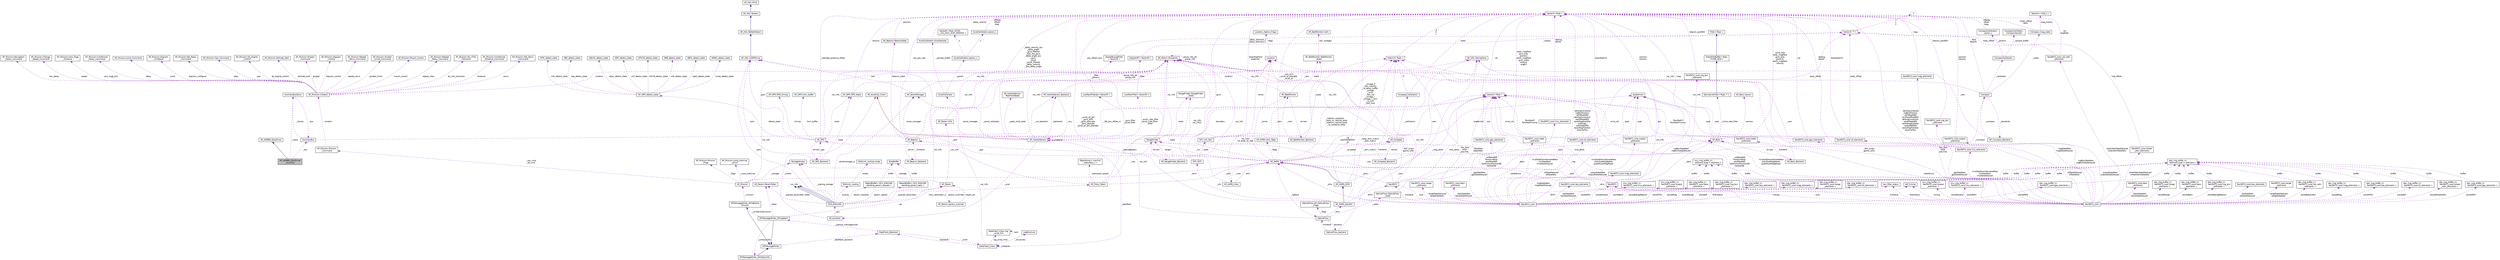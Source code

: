 digraph "AP_AK8963_BusDriver_Auxiliary"
{
 // INTERACTIVE_SVG=YES
  edge [fontname="Helvetica",fontsize="10",labelfontname="Helvetica",labelfontsize="10"];
  node [fontname="Helvetica",fontsize="10",shape=record];
  Node1 [label="AP_AK8963_BusDriver\l_Auxiliary",height=0.2,width=0.4,color="black", fillcolor="grey75", style="filled", fontcolor="black"];
  Node2 -> Node1 [dir="back",color="midnightblue",fontsize="10",style="solid",fontname="Helvetica"];
  Node2 [label="AP_AK8963_BusDriver",height=0.2,width=0.4,color="black", fillcolor="white", style="filled",URL="$classAP__AK8963__BusDriver.html"];
  Node3 -> Node1 [dir="back",color="darkorchid3",fontsize="10",style="dashed",label=" _slave" ,fontname="Helvetica"];
  Node3 [label="AuxiliaryBusSlave",height=0.2,width=0.4,color="black", fillcolor="white", style="filled",URL="$classAuxiliaryBusSlave.html"];
  Node4 -> Node3 [dir="back",color="darkorchid3",fontsize="10",style="dashed",label=" _bus" ,fontname="Helvetica"];
  Node4 [label="AuxiliaryBus",height=0.2,width=0.4,color="black", fillcolor="white", style="filled",URL="$classAuxiliaryBus.html"];
  Node5 -> Node4 [dir="back",color="darkorchid3",fontsize="10",style="dashed",label=" _ins_backend" ,fontname="Helvetica"];
  Node5 [label="AP_InertialSensor_Backend",height=0.2,width=0.4,color="black", fillcolor="white", style="filled",URL="$classAP__InertialSensor__Backend.html"];
  Node6 -> Node5 [dir="back",color="darkorchid3",fontsize="10",style="dashed",label=" _sem" ,fontname="Helvetica"];
  Node6 [label="AP_HAL::Semaphore",height=0.2,width=0.4,color="black", fillcolor="white", style="filled",URL="$classAP__HAL_1_1Semaphore.html"];
  Node7 -> Node5 [dir="back",color="darkorchid3",fontsize="10",style="dashed",label=" _imu" ,fontname="Helvetica"];
  Node7 [label="AP_InertialSensor",height=0.2,width=0.4,color="black", fillcolor="white", style="filled",URL="$classAP__InertialSensor.html"];
  Node8 -> Node7 [dir="back",color="firebrick4",fontsize="10",style="solid",fontname="Helvetica"];
  Node8 [label="AP_AccelCal_Client",height=0.2,width=0.4,color="black", fillcolor="white", style="filled",URL="$classAP__AccelCal__Client.html"];
  Node9 -> Node7 [dir="back",color="darkorchid3",fontsize="10",style="dashed",label=" _peak_hold_state" ,fontname="Helvetica"];
  Node9 [label="AP_InertialSensor::\lPeakHoldState",height=0.2,width=0.4,color="black", fillcolor="white", style="filled",URL="$structAP__InertialSensor_1_1PeakHoldState.html"];
  Node10 -> Node7 [dir="back",color="darkorchid3",fontsize="10",style="dashed",label=" _accel_vibe_filter\n_accel_vibe_floor\l_filter" ,fontname="Helvetica"];
  Node10 [label="LowPassFilter\< Vector3f \>",height=0.2,width=0.4,color="black", fillcolor="white", style="filled",URL="$classLowPassFilter.html"];
  Node11 -> Node10 [dir="back",color="darkorchid3",fontsize="10",style="dashed",label=" _filter" ,fontname="Helvetica"];
  Node11 [label="DigitalLPF\< Vector3f \>",height=0.2,width=0.4,color="black", fillcolor="white", style="filled",URL="$classDigitalLPF.html"];
  Node12 -> Node11 [dir="back",color="darkorchid3",fontsize="10",style="dashed",label=" _output" ,fontname="Helvetica"];
  Node12 [label="Vector3\< T \>",height=0.2,width=0.4,color="black", fillcolor="white", style="filled",URL="$classVector3.html"];
  Node13 -> Node12 [dir="back",color="darkorchid3",fontsize="10",style="dashed",label=" x\ny\nz" ,fontname="Helvetica"];
  Node13 [label="T",height=0.2,width=0.4,color="grey75", fillcolor="white", style="filled"];
  Node5 -> Node7 [dir="back",color="darkorchid3",fontsize="10",style="dashed",label=" _backends" ,fontname="Helvetica"];
  Node14 -> Node7 [dir="back",color="darkorchid3",fontsize="10",style="dashed",label=" _gyro_filter\n_accel_filter" ,fontname="Helvetica"];
  Node14 [label="LowPassFilter2p\< Vector3f \>",height=0.2,width=0.4,color="black", fillcolor="white", style="filled",URL="$classLowPassFilter2p.html"];
  Node15 -> Node14 [dir="back",color="darkorchid3",fontsize="10",style="dashed",label=" _filter\n_params" ,fontname="Helvetica"];
  Node15 [label="DigitalBiquadFilter\l\< Vector3f \>",height=0.2,width=0.4,color="black", fillcolor="white", style="filled",URL="$classDigitalBiquadFilter.html"];
  Node12 -> Node15 [dir="back",color="darkorchid3",fontsize="10",style="dashed",label=" _delay_element_1\n_delay_element_2" ,fontname="Helvetica"];
  Node16 -> Node7 [dir="back",color="darkorchid3",fontsize="10",style="dashed",label=" _accel_calibrator" ,fontname="Helvetica"];
  Node16 [label="AccelCalibrator",height=0.2,width=0.4,color="black", fillcolor="white", style="filled",URL="$classAccelCalibrator.html"];
  Node17 -> Node16 [dir="back",color="darkorchid3",fontsize="10",style="dashed",label=" _param" ,fontname="Helvetica"];
  Node17 [label="AccelCalibrator::param_u",height=0.2,width=0.4,color="black", fillcolor="white", style="filled",URL="$unionAccelCalibrator_1_1param__u.html"];
  Node18 -> Node17 [dir="back",color="darkorchid3",fontsize="10",style="dashed",label=" s" ,fontname="Helvetica"];
  Node18 [label="AccelCalibrator::param_t",height=0.2,width=0.4,color="black", fillcolor="white", style="filled",URL="$structAccelCalibrator_1_1param__t.html"];
  Node19 -> Node18 [dir="back",color="darkorchid3",fontsize="10",style="dashed",label=" offdiag\noffset\ndiag" ,fontname="Helvetica"];
  Node19 [label="Vector3\< float \>",height=0.2,width=0.4,color="black", fillcolor="white", style="filled",URL="$classVector3.html"];
  Node20 -> Node17 [dir="back",color="darkorchid3",fontsize="10",style="dashed",label=" a" ,fontname="Helvetica"];
  Node20 [label="VectorN\< float, ACCEL\l_CAL_MAX_NUM_PARAMS \>",height=0.2,width=0.4,color="black", fillcolor="white", style="filled",URL="$classVectorN.html"];
  Node21 -> Node16 [dir="back",color="darkorchid3",fontsize="10",style="dashed",label=" _sample_buffer" ,fontname="Helvetica"];
  Node21 [label="AccelCalibrator::AccelSample",height=0.2,width=0.4,color="black", fillcolor="white", style="filled",URL="$structAccelCalibrator_1_1AccelSample.html"];
  Node19 -> Node21 [dir="back",color="darkorchid3",fontsize="10",style="dashed",label=" delta_velocity" ,fontname="Helvetica"];
  Node22 -> Node7 [dir="back",color="darkorchid3",fontsize="10",style="dashed",label=" _dataflash" ,fontname="Helvetica"];
  Node22 [label="DataFlash_Class",height=0.2,width=0.4,color="black", fillcolor="white", style="filled",URL="$classDataFlash__Class.html"];
  Node23 -> Node22 [dir="back",color="darkorchid3",fontsize="10",style="dashed",label=" log_write_fmts" ,fontname="Helvetica"];
  Node23 [label="DataFlash_Class::log\l_write_fmt",height=0.2,width=0.4,color="black", fillcolor="white", style="filled",URL="$structDataFlash__Class_1_1log__write__fmt.html"];
  Node23 -> Node23 [dir="back",color="darkorchid3",fontsize="10",style="dashed",label=" next" ,fontname="Helvetica"];
  Node24 -> Node22 [dir="back",color="darkorchid3",fontsize="10",style="dashed",label=" _structures" ,fontname="Helvetica"];
  Node24 [label="LogStructure",height=0.2,width=0.4,color="black", fillcolor="white", style="filled",URL="$structLogStructure.html"];
  Node22 -> Node22 [dir="back",color="darkorchid3",fontsize="10",style="dashed",label=" _instance" ,fontname="Helvetica"];
  Node25 -> Node22 [dir="back",color="darkorchid3",fontsize="10",style="dashed",label=" backends" ,fontname="Helvetica"];
  Node25 [label="DataFlash_Backend",height=0.2,width=0.4,color="black", fillcolor="white", style="filled",URL="$classDataFlash__Backend.html"];
  Node22 -> Node25 [dir="back",color="darkorchid3",fontsize="10",style="dashed",label=" _front" ,fontname="Helvetica"];
  Node26 -> Node25 [dir="back",color="darkorchid3",fontsize="10",style="dashed",label=" _startup_messagewriter" ,fontname="Helvetica"];
  Node26 [label="DFMessageWriter_DFLogStart",height=0.2,width=0.4,color="black", fillcolor="white", style="filled",URL="$classDFMessageWriter__DFLogStart.html"];
  Node27 -> Node26 [dir="back",color="midnightblue",fontsize="10",style="solid",fontname="Helvetica"];
  Node27 [label="DFMessageWriter",height=0.2,width=0.4,color="black", fillcolor="white", style="filled",URL="$classDFMessageWriter.html"];
  Node25 -> Node27 [dir="back",color="darkorchid3",fontsize="10",style="dashed",label=" _dataflash_backend" ,fontname="Helvetica"];
  Node28 -> Node26 [dir="back",color="darkorchid3",fontsize="10",style="dashed",label=" _writeentiremission" ,fontname="Helvetica"];
  Node28 [label="DFMessageWriter_WriteEntire\lMission",height=0.2,width=0.4,color="black", fillcolor="white", style="filled",URL="$classDFMessageWriter__WriteEntireMission.html"];
  Node27 -> Node28 [dir="back",color="midnightblue",fontsize="10",style="solid",fontname="Helvetica"];
  Node29 -> Node28 [dir="back",color="darkorchid3",fontsize="10",style="dashed",label=" _mission" ,fontname="Helvetica"];
  Node29 [label="AP_Mission",height=0.2,width=0.4,color="black", fillcolor="white", style="filled",URL="$classAP__Mission.html",tooltip="Object managing Mission. "];
  Node30 -> Node29 [dir="back",color="darkorchid3",fontsize="10",style="dashed",label=" _storage" ,fontname="Helvetica"];
  Node30 [label="StorageAccess",height=0.2,width=0.4,color="black", fillcolor="white", style="filled",URL="$classStorageAccess.html"];
  Node31 -> Node29 [dir="back",color="darkorchid3",fontsize="10",style="dashed",label=" _nav_cmd\n_do_cmd" ,fontname="Helvetica"];
  Node31 [label="AP_Mission::Mission\l_Command",height=0.2,width=0.4,color="black", fillcolor="white", style="filled",URL="$structAP__Mission_1_1Mission__Command.html"];
  Node32 -> Node31 [dir="back",color="darkorchid3",fontsize="10",style="dashed",label=" content" ,fontname="Helvetica"];
  Node32 [label="AP_Mission::Content",height=0.2,width=0.4,color="black", fillcolor="white", style="filled",URL="$unionAP__Mission_1_1Content.html"];
  Node33 -> Node32 [dir="back",color="darkorchid3",fontsize="10",style="dashed",label=" guided_limits" ,fontname="Helvetica"];
  Node33 [label="AP_Mission::Guided\l_Limits_Command",height=0.2,width=0.4,color="black", fillcolor="white", style="filled",URL="$structAP__Mission_1_1Guided__Limits__Command.html"];
  Node34 -> Node32 [dir="back",color="darkorchid3",fontsize="10",style="dashed",label=" mount_control" ,fontname="Helvetica"];
  Node34 [label="AP_Mission::Mount_Control",height=0.2,width=0.4,color="black", fillcolor="white", style="filled",URL="$structAP__Mission_1_1Mount__Control.html"];
  Node35 -> Node32 [dir="back",color="darkorchid3",fontsize="10",style="dashed",label=" repeat_relay" ,fontname="Helvetica"];
  Node35 [label="AP_Mission::Repeat\l_Relay_Command",height=0.2,width=0.4,color="black", fillcolor="white", style="filled",URL="$structAP__Mission_1_1Repeat__Relay__Command.html"];
  Node36 -> Node32 [dir="back",color="darkorchid3",fontsize="10",style="dashed",label=" do_vtol_transition" ,fontname="Helvetica"];
  Node36 [label="AP_Mission::Do_VTOL\l_Transition",height=0.2,width=0.4,color="black", fillcolor="white", style="filled",URL="$structAP__Mission_1_1Do__VTOL__Transition.html"];
  Node37 -> Node32 [dir="back",color="darkorchid3",fontsize="10",style="dashed",label=" distance" ,fontname="Helvetica"];
  Node37 [label="AP_Mission::Conditional\l_Distance_Command",height=0.2,width=0.4,color="black", fillcolor="white", style="filled",URL="$structAP__Mission_1_1Conditional__Distance__Command.html"];
  Node38 -> Node32 [dir="back",color="darkorchid3",fontsize="10",style="dashed",label=" servo" ,fontname="Helvetica"];
  Node38 [label="AP_Mission::Set_Servo\l_Command",height=0.2,width=0.4,color="black", fillcolor="white", style="filled",URL="$structAP__Mission_1_1Set__Servo__Command.html"];
  Node39 -> Node32 [dir="back",color="darkorchid3",fontsize="10",style="dashed",label=" nav_delay" ,fontname="Helvetica"];
  Node39 [label="AP_Mission::Navigation\l_Delay_Command",height=0.2,width=0.4,color="black", fillcolor="white", style="filled",URL="$structAP__Mission_1_1Navigation__Delay__Command.html"];
  Node40 -> Node32 [dir="back",color="darkorchid3",fontsize="10",style="dashed",label=" speed" ,fontname="Helvetica"];
  Node40 [label="AP_Mission::Change\l_Speed_Command",height=0.2,width=0.4,color="black", fillcolor="white", style="filled",URL="$structAP__Mission_1_1Change__Speed__Command.html"];
  Node41 -> Node32 [dir="back",color="darkorchid3",fontsize="10",style="dashed",label=" cam_trigg_dist" ,fontname="Helvetica"];
  Node41 [label="AP_Mission::Cam_Trigg\l_Distance",height=0.2,width=0.4,color="black", fillcolor="white", style="filled",URL="$structAP__Mission_1_1Cam__Trigg__Distance.html"];
  Node42 -> Node32 [dir="back",color="darkorchid3",fontsize="10",style="dashed",label=" delay" ,fontname="Helvetica"];
  Node42 [label="AP_Mission::Conditional\l_Delay_Command",height=0.2,width=0.4,color="black", fillcolor="white", style="filled",URL="$structAP__Mission_1_1Conditional__Delay__Command.html"];
  Node43 -> Node32 [dir="back",color="darkorchid3",fontsize="10",style="dashed",label=" jump" ,fontname="Helvetica"];
  Node43 [label="AP_Mission::Jump_Command",height=0.2,width=0.4,color="black", fillcolor="white", style="filled",URL="$structAP__Mission_1_1Jump__Command.html"];
  Node44 -> Node32 [dir="back",color="darkorchid3",fontsize="10",style="dashed",label=" location" ,fontname="Helvetica"];
  Node44 [label="Location",height=0.2,width=0.4,color="black", fillcolor="white", style="filled",URL="$structLocation.html"];
  Node45 -> Node44 [dir="back",color="darkorchid3",fontsize="10",style="dashed",label=" flags" ,fontname="Helvetica"];
  Node45 [label="Location_Option_Flags",height=0.2,width=0.4,color="black", fillcolor="white", style="filled",URL="$structLocation__Option__Flags.html"];
  Node46 -> Node32 [dir="back",color="darkorchid3",fontsize="10",style="dashed",label=" digicam_configure" ,fontname="Helvetica"];
  Node46 [label="AP_Mission::Digicam\l_Configure",height=0.2,width=0.4,color="black", fillcolor="white", style="filled",URL="$structAP__Mission_1_1Digicam__Configure.html"];
  Node47 -> Node32 [dir="back",color="darkorchid3",fontsize="10",style="dashed",label=" relay" ,fontname="Helvetica"];
  Node47 [label="AP_Mission::Set_Relay\l_Command",height=0.2,width=0.4,color="black", fillcolor="white", style="filled",URL="$structAP__Mission_1_1Set__Relay__Command.html"];
  Node48 -> Node32 [dir="back",color="darkorchid3",fontsize="10",style="dashed",label=" yaw" ,fontname="Helvetica"];
  Node48 [label="AP_Mission::Yaw_Command",height=0.2,width=0.4,color="black", fillcolor="white", style="filled",URL="$structAP__Mission_1_1Yaw__Command.html"];
  Node49 -> Node32 [dir="back",color="darkorchid3",fontsize="10",style="dashed",label=" do_engine_control" ,fontname="Helvetica"];
  Node49 [label="AP_Mission::Do_Engine\l_Control",height=0.2,width=0.4,color="black", fillcolor="white", style="filled",URL="$structAP__Mission_1_1Do__Engine__Control.html"];
  Node50 -> Node32 [dir="back",color="darkorchid3",fontsize="10",style="dashed",label=" altitude_wait" ,fontname="Helvetica"];
  Node50 [label="AP_Mission::Altitude_Wait",height=0.2,width=0.4,color="black", fillcolor="white", style="filled",URL="$structAP__Mission_1_1Altitude__Wait.html"];
  Node51 -> Node32 [dir="back",color="darkorchid3",fontsize="10",style="dashed",label=" gripper" ,fontname="Helvetica"];
  Node51 [label="AP_Mission::Gripper\l_Command",height=0.2,width=0.4,color="black", fillcolor="white", style="filled",URL="$structAP__Mission_1_1Gripper__Command.html"];
  Node52 -> Node32 [dir="back",color="darkorchid3",fontsize="10",style="dashed",label=" digicam_control" ,fontname="Helvetica"];
  Node52 [label="AP_Mission::Digicam\l_Control",height=0.2,width=0.4,color="black", fillcolor="white", style="filled",URL="$structAP__Mission_1_1Digicam__Control.html"];
  Node53 -> Node32 [dir="back",color="darkorchid3",fontsize="10",style="dashed",label=" repeat_servo" ,fontname="Helvetica"];
  Node53 [label="AP_Mission::Repeat\l_Servo_Command",height=0.2,width=0.4,color="black", fillcolor="white", style="filled",URL="$structAP__Mission_1_1Repeat__Servo__Command.html"];
  Node54 -> Node29 [dir="back",color="darkorchid3",fontsize="10",style="dashed",label=" var_info" ,fontname="Helvetica"];
  Node54 [label="AP_Param::GroupInfo",height=0.2,width=0.4,color="black", fillcolor="white", style="filled",URL="$structAP__Param_1_1GroupInfo.html"];
  Node54 -> Node54 [dir="back",color="darkorchid3",fontsize="10",style="dashed",label=" group_info_ptr\ngroup_info" ,fontname="Helvetica"];
  Node55 -> Node29 [dir="back",color="darkorchid3",fontsize="10",style="dashed",label=" _flags" ,fontname="Helvetica"];
  Node55 [label="AP_Mission::Mission\l_Flags",height=0.2,width=0.4,color="black", fillcolor="white", style="filled",URL="$structAP__Mission_1_1Mission__Flags.html"];
  Node56 -> Node29 [dir="back",color="darkorchid3",fontsize="10",style="dashed",label=" _ahrs" ,fontname="Helvetica"];
  Node56 [label="AP_AHRS",height=0.2,width=0.4,color="black", fillcolor="white", style="filled",URL="$classAP__AHRS.html"];
  Node57 -> Node56 [dir="back",color="darkorchid3",fontsize="10",style="dashed",label=" _rotation_autopilot\l_body_to_vehicle_body\n_rotation_vehicle_body\l_to_autopilot_body" ,fontname="Helvetica"];
  Node57 [label="Matrix3\< float \>",height=0.2,width=0.4,color="black", fillcolor="white", style="filled",URL="$classMatrix3.html"];
  Node19 -> Node57 [dir="back",color="darkorchid3",fontsize="10",style="dashed",label=" a\nb\nc" ,fontname="Helvetica"];
  Node58 -> Node56 [dir="back",color="darkorchid3",fontsize="10",style="dashed",label=" _flags" ,fontname="Helvetica"];
  Node58 [label="AP_AHRS::ahrs_flags",height=0.2,width=0.4,color="black", fillcolor="white", style="filled",URL="$structAP__AHRS_1_1ahrs__flags.html"];
  Node59 -> Node56 [dir="back",color="darkorchid3",fontsize="10",style="dashed",label=" _baro" ,fontname="Helvetica"];
  Node59 [label="AP_Baro",height=0.2,width=0.4,color="black", fillcolor="white", style="filled",URL="$classAP__Baro.html"];
  Node60 -> Node59 [dir="back",color="darkorchid3",fontsize="10",style="dashed",label=" sensors" ,fontname="Helvetica"];
  Node60 [label="AP_Baro::sensor",height=0.2,width=0.4,color="black", fillcolor="white", style="filled",URL="$structAP__Baro_1_1sensor.html"];
  Node61 -> Node59 [dir="back",color="darkorchid3",fontsize="10",style="dashed",label=" _climb_rate_filter" ,fontname="Helvetica"];
  Node61 [label="DerivativeFilter\< float, 7 \>",height=0.2,width=0.4,color="black", fillcolor="white", style="filled",URL="$classDerivativeFilter.html"];
  Node62 -> Node61 [dir="back",color="midnightblue",fontsize="10",style="solid",fontname="Helvetica"];
  Node62 [label="FilterWithBuffer\< float,\l FILTER_SIZE \>",height=0.2,width=0.4,color="black", fillcolor="white", style="filled",URL="$classFilterWithBuffer.html"];
  Node63 -> Node62 [dir="back",color="midnightblue",fontsize="10",style="solid",fontname="Helvetica"];
  Node63 [label="Filter\< float \>",height=0.2,width=0.4,color="black", fillcolor="white", style="filled",URL="$classFilter.html"];
  Node54 -> Node59 [dir="back",color="darkorchid3",fontsize="10",style="dashed",label=" var_info" ,fontname="Helvetica"];
  Node64 -> Node59 [dir="back",color="darkorchid3",fontsize="10",style="dashed",label=" drivers" ,fontname="Helvetica"];
  Node64 [label="AP_Baro_Backend",height=0.2,width=0.4,color="black", fillcolor="white", style="filled",URL="$classAP__Baro__Backend.html"];
  Node59 -> Node64 [dir="back",color="darkorchid3",fontsize="10",style="dashed",label=" _frontend" ,fontname="Helvetica"];
  Node6 -> Node64 [dir="back",color="darkorchid3",fontsize="10",style="dashed",label=" _sem" ,fontname="Helvetica"];
  Node65 -> Node56 [dir="back",color="darkorchid3",fontsize="10",style="dashed",label=" _optflow" ,fontname="Helvetica"];
  Node65 [label="OpticalFlow",height=0.2,width=0.4,color="black", fillcolor="white", style="filled",URL="$classOpticalFlow.html"];
  Node66 -> Node65 [dir="back",color="darkorchid3",fontsize="10",style="dashed",label=" _ahrs" ,fontname="Helvetica"];
  Node66 [label="AP_AHRS_NavEKF",height=0.2,width=0.4,color="black", fillcolor="white", style="filled",URL="$classAP__AHRS__NavEKF.html"];
  Node67 -> Node66 [dir="back",color="midnightblue",fontsize="10",style="solid",fontname="Helvetica"];
  Node67 [label="AP_AHRS_DCM",height=0.2,width=0.4,color="black", fillcolor="white", style="filled",URL="$classAP__AHRS__DCM.html"];
  Node56 -> Node67 [dir="back",color="midnightblue",fontsize="10",style="solid",fontname="Helvetica"];
  Node57 -> Node67 [dir="back",color="darkorchid3",fontsize="10",style="dashed",label=" _body_dcm_matrix\n_dcm_matrix" ,fontname="Helvetica"];
  Node19 -> Node67 [dir="back",color="darkorchid3",fontsize="10",style="dashed",label=" _omega_P\n_last_velocity\n_ra_delay_buffer\n_omega\n_wind\n_last_vel\n_omega_I\n_omega_I_sum\n_ra_sum\n_last_fuse\n..." ,fontname="Helvetica"];
  Node68 -> Node67 [dir="back",color="darkorchid3",fontsize="10",style="dashed",label=" _mag_earth" ,fontname="Helvetica"];
  Node68 [label="Vector2\< float \>",height=0.2,width=0.4,color="black", fillcolor="white", style="filled",URL="$structVector2.html"];
  Node57 -> Node66 [dir="back",color="darkorchid3",fontsize="10",style="dashed",label=" _dcm_matrix" ,fontname="Helvetica"];
  Node69 -> Node66 [dir="back",color="darkorchid3",fontsize="10",style="dashed",label=" EKF2" ,fontname="Helvetica"];
  Node69 [label="NavEKF2",height=0.2,width=0.4,color="black", fillcolor="white", style="filled",URL="$classNavEKF2.html"];
  Node59 -> Node69 [dir="back",color="darkorchid3",fontsize="10",style="dashed",label=" _baro" ,fontname="Helvetica"];
  Node54 -> Node69 [dir="back",color="darkorchid3",fontsize="10",style="dashed",label=" var_info" ,fontname="Helvetica"];
  Node68 -> Node69 [dir="back",color="darkorchid3",fontsize="10",style="dashed",label=" core_delta" ,fontname="Helvetica"];
  Node70 -> Node69 [dir="back",color="darkorchid3",fontsize="10",style="dashed",label=" _rng" ,fontname="Helvetica"];
  Node70 [label="RangeFinder",height=0.2,width=0.4,color="black", fillcolor="white", style="filled",URL="$classRangeFinder.html"];
  Node71 -> Node70 [dir="back",color="darkorchid3",fontsize="10",style="dashed",label=" serial_manager" ,fontname="Helvetica"];
  Node71 [label="AP_SerialManager",height=0.2,width=0.4,color="black", fillcolor="white", style="filled",URL="$classAP__SerialManager.html"];
  Node72 -> Node71 [dir="back",color="darkorchid3",fontsize="10",style="dashed",label=" uart" ,fontname="Helvetica"];
  Node72 [label="AP_HAL::UARTDriver",height=0.2,width=0.4,color="black", fillcolor="white", style="filled",URL="$classAP__HAL_1_1UARTDriver.html"];
  Node73 -> Node72 [dir="back",color="midnightblue",fontsize="10",style="solid",fontname="Helvetica"];
  Node73 [label="AP_HAL::BetterStream",height=0.2,width=0.4,color="black", fillcolor="white", style="filled",URL="$classAP__HAL_1_1BetterStream.html"];
  Node74 -> Node73 [dir="back",color="midnightblue",fontsize="10",style="solid",fontname="Helvetica"];
  Node74 [label="AP_HAL::Stream",height=0.2,width=0.4,color="black", fillcolor="white", style="filled",URL="$classAP__HAL_1_1Stream.html"];
  Node75 -> Node74 [dir="back",color="midnightblue",fontsize="10",style="solid",fontname="Helvetica"];
  Node75 [label="AP_HAL::Print",height=0.2,width=0.4,color="black", fillcolor="white", style="filled",URL="$classAP__HAL_1_1Print.html"];
  Node54 -> Node71 [dir="back",color="darkorchid3",fontsize="10",style="dashed",label=" var_info" ,fontname="Helvetica"];
  Node76 -> Node70 [dir="back",color="darkorchid3",fontsize="10",style="dashed",label=" state" ,fontname="Helvetica"];
  Node76 [label="RangeFinder::RangeFinder\l_State",height=0.2,width=0.4,color="black", fillcolor="white", style="filled",URL="$structRangeFinder_1_1RangeFinder__State.html"];
  Node54 -> Node70 [dir="back",color="darkorchid3",fontsize="10",style="dashed",label=" var_info" ,fontname="Helvetica"];
  Node19 -> Node70 [dir="back",color="darkorchid3",fontsize="10",style="dashed",label=" pos_offset_zero" ,fontname="Helvetica"];
  Node77 -> Node70 [dir="back",color="darkorchid3",fontsize="10",style="dashed",label=" drivers" ,fontname="Helvetica"];
  Node77 [label="AP_RangeFinder_Backend",height=0.2,width=0.4,color="black", fillcolor="white", style="filled",URL="$classAP__RangeFinder__Backend.html"];
  Node76 -> Node77 [dir="back",color="darkorchid3",fontsize="10",style="dashed",label=" state" ,fontname="Helvetica"];
  Node6 -> Node77 [dir="back",color="darkorchid3",fontsize="10",style="dashed",label=" _sem" ,fontname="Helvetica"];
  Node70 -> Node77 [dir="back",color="darkorchid3",fontsize="10",style="dashed",label=" ranger" ,fontname="Helvetica"];
  Node56 -> Node69 [dir="back",color="darkorchid3",fontsize="10",style="dashed",label=" _ahrs" ,fontname="Helvetica"];
  Node78 -> Node69 [dir="back",color="darkorchid3",fontsize="10",style="dashed",label=" core" ,fontname="Helvetica"];
  Node78 [label="NavEKF2_core",height=0.2,width=0.4,color="black", fillcolor="white", style="filled",URL="$classNavEKF2__core.html"];
  Node79 -> Node78 [dir="back",color="darkorchid3",fontsize="10",style="dashed",label=" magDataNew\nmagDataDelayed" ,fontname="Helvetica"];
  Node79 [label="NavEKF2_core::mag_elements",height=0.2,width=0.4,color="black", fillcolor="white", style="filled",URL="$structNavEKF2__core_1_1mag__elements.html"];
  Node19 -> Node79 [dir="back",color="darkorchid3",fontsize="10",style="dashed",label=" mag" ,fontname="Helvetica"];
  Node57 -> Node78 [dir="back",color="darkorchid3",fontsize="10",style="dashed",label=" Tbn_flow\nDCM\nprevTnb" ,fontname="Helvetica"];
  Node69 -> Node78 [dir="back",color="darkorchid3",fontsize="10",style="dashed",label=" frontend" ,fontname="Helvetica"];
  Node80 -> Node78 [dir="back",color="darkorchid3",fontsize="10",style="dashed",label=" baroDataNew\nbaroDataDelayed" ,fontname="Helvetica"];
  Node80 [label="NavEKF2_core::baro\l_elements",height=0.2,width=0.4,color="black", fillcolor="white", style="filled",URL="$structNavEKF2__core_1_1baro__elements.html"];
  Node81 -> Node78 [dir="back",color="darkorchid3",fontsize="10",style="dashed",label=" storedIMU" ,fontname="Helvetica"];
  Node81 [label="imu_ring_buffer_t\<\l NavEKF2_core::imu_elements \>",height=0.2,width=0.4,color="black", fillcolor="white", style="filled",URL="$classimu__ring__buffer__t.html"];
  Node82 -> Node81 [dir="back",color="darkorchid3",fontsize="10",style="dashed",label=" buffer" ,fontname="Helvetica"];
  Node82 [label="imu_ring_buffer_t\<\l element_type \>::element_t",height=0.2,width=0.4,color="black", fillcolor="white", style="filled",URL="$structimu__ring__buffer__t_1_1element__t.html"];
  Node83 -> Node78 [dir="back",color="darkorchid3",fontsize="10",style="dashed",label=" rngBcnDataNew\nrngBcnDataDelayed" ,fontname="Helvetica"];
  Node83 [label="NavEKF2_core::rng_bcn\l_elements",height=0.2,width=0.4,color="black", fillcolor="white", style="filled",URL="$structNavEKF2__core_1_1rng__bcn__elements.html"];
  Node19 -> Node83 [dir="back",color="darkorchid3",fontsize="10",style="dashed",label=" beacon_posNED" ,fontname="Helvetica"];
  Node84 -> Node78 [dir="back",color="darkorchid3",fontsize="10",style="dashed",label=" ofDataDelayed\nofDataNew" ,fontname="Helvetica"];
  Node84 [label="NavEKF2_core::of_elements",height=0.2,width=0.4,color="black", fillcolor="white", style="filled",URL="$structNavEKF2__core_1_1of__elements.html"];
  Node19 -> Node84 [dir="back",color="darkorchid3",fontsize="10",style="dashed",label=" bodyRadXYZ" ,fontname="Helvetica"];
  Node12 -> Node84 [dir="back",color="darkorchid3",fontsize="10",style="dashed",label=" body_offset" ,fontname="Helvetica"];
  Node68 -> Node84 [dir="back",color="darkorchid3",fontsize="10",style="dashed",label=" flowRadXY\nflowRadXYcomp" ,fontname="Helvetica"];
  Node85 -> Node78 [dir="back",color="darkorchid3",fontsize="10",style="dashed",label=" storedGPS" ,fontname="Helvetica"];
  Node85 [label="obs_ring_buffer_t\<\l NavEKF2_core::gps_elements \>",height=0.2,width=0.4,color="black", fillcolor="white", style="filled",URL="$classobs__ring__buffer__t.html"];
  Node86 -> Node85 [dir="back",color="darkorchid3",fontsize="10",style="dashed",label=" buffer" ,fontname="Helvetica"];
  Node86 [label="obs_ring_buffer_t\<\l element_type \>::element_t",height=0.2,width=0.4,color="black", fillcolor="white", style="filled",URL="$structobs__ring__buffer__t_1_1element__t.html"];
  Node87 -> Node78 [dir="back",color="darkorchid3",fontsize="10",style="dashed",label=" timing" ,fontname="Helvetica"];
  Node87 [label="ekf_timing",height=0.2,width=0.4,color="black", fillcolor="white", style="filled",URL="$structekf__timing.html"];
  Node88 -> Node78 [dir="back",color="darkorchid3",fontsize="10",style="dashed",label=" tasDataNew\ntasDataDelayed" ,fontname="Helvetica"];
  Node88 [label="NavEKF2_core::tas_elements",height=0.2,width=0.4,color="black", fillcolor="white", style="filled",URL="$structNavEKF2__core_1_1tas__elements.html"];
  Node89 -> Node78 [dir="back",color="darkorchid3",fontsize="10",style="dashed",label=" imuQuatDownSampleNew\nprevQuatMagReset\nquatAtLastMagReset" ,fontname="Helvetica"];
  Node89 [label="Quaternion",height=0.2,width=0.4,color="black", fillcolor="white", style="filled",URL="$classQuaternion.html"];
  Node90 -> Node78 [dir="back",color="darkorchid3",fontsize="10",style="dashed",label=" stateStruct" ,fontname="Helvetica"];
  Node90 [label="NavEKF2_core::state\l_elements",height=0.2,width=0.4,color="black", fillcolor="white", style="filled",URL="$structNavEKF2__core_1_1state__elements.html"];
  Node89 -> Node90 [dir="back",color="darkorchid3",fontsize="10",style="dashed",label=" quat" ,fontname="Helvetica"];
  Node19 -> Node90 [dir="back",color="darkorchid3",fontsize="10",style="dashed",label=" body_magfield\ngyro_bias\nposition\nearth_magfield\ngyro_scale\nvelocity\nangErr" ,fontname="Helvetica"];
  Node68 -> Node90 [dir="back",color="darkorchid3",fontsize="10",style="dashed",label=" wind_vel" ,fontname="Helvetica"];
  Node91 -> Node78 [dir="back",color="darkorchid3",fontsize="10",style="dashed",label=" storedOF" ,fontname="Helvetica"];
  Node91 [label="obs_ring_buffer_t\<\l NavEKF2_core::of_elements \>",height=0.2,width=0.4,color="black", fillcolor="white", style="filled",URL="$classobs__ring__buffer__t.html"];
  Node86 -> Node91 [dir="back",color="darkorchid3",fontsize="10",style="dashed",label=" buffer" ,fontname="Helvetica"];
  Node92 -> Node78 [dir="back",color="darkorchid3",fontsize="10",style="dashed",label=" imuDataDownSampledNew\nimuDataNew\nimuDataDelayed" ,fontname="Helvetica"];
  Node92 [label="NavEKF2_core::imu_elements",height=0.2,width=0.4,color="black", fillcolor="white", style="filled",URL="$structNavEKF2__core_1_1imu__elements.html"];
  Node19 -> Node92 [dir="back",color="darkorchid3",fontsize="10",style="dashed",label=" delAng\ndelVel" ,fontname="Helvetica"];
  Node19 -> Node78 [dir="back",color="darkorchid3",fontsize="10",style="dashed",label=" delAngCorrected\nrngBcnPosSum\nvelOffsetNED\ndelAngCorrection\nearthRateNED\nearthMagFieldVar\ntiltErrVec\nvelDotNEDfilt\nbodyMagFieldVar\nreceiverPos\n..." ,fontname="Helvetica"];
  Node93 -> Node78 [dir="back",color="darkorchid3",fontsize="10",style="dashed",label=" filterStatus" ,fontname="Helvetica"];
  Node93 [label="nav_filter_status",height=0.2,width=0.4,color="black", fillcolor="white", style="filled",URL="$unionnav__filter__status.html"];
  Node94 -> Node78 [dir="back",color="darkorchid3",fontsize="10",style="dashed",label=" outputDataNew\noutputDataDelayed" ,fontname="Helvetica"];
  Node94 [label="NavEKF2_core::output\l_elements",height=0.2,width=0.4,color="black", fillcolor="white", style="filled",URL="$structNavEKF2__core_1_1output__elements.html"];
  Node89 -> Node94 [dir="back",color="darkorchid3",fontsize="10",style="dashed",label=" quat" ,fontname="Helvetica"];
  Node19 -> Node94 [dir="back",color="darkorchid3",fontsize="10",style="dashed",label=" position\nvelocity" ,fontname="Helvetica"];
  Node95 -> Node78 [dir="back",color="darkorchid3",fontsize="10",style="dashed",label=" gpsDataNew\ngpsDataDelayed" ,fontname="Helvetica"];
  Node95 [label="NavEKF2_core::gps_elements",height=0.2,width=0.4,color="black", fillcolor="white", style="filled",URL="$structNavEKF2__core_1_1gps__elements.html"];
  Node19 -> Node95 [dir="back",color="darkorchid3",fontsize="10",style="dashed",label=" vel" ,fontname="Helvetica"];
  Node68 -> Node95 [dir="back",color="darkorchid3",fontsize="10",style="dashed",label=" pos" ,fontname="Helvetica"];
  Node68 -> Node78 [dir="back",color="darkorchid3",fontsize="10",style="dashed",label=" velResetNE\nflowGyroBias\nposResetNE\nlastKnownPositionNE\nheldVelNE" ,fontname="Helvetica"];
  Node96 -> Node78 [dir="back",color="darkorchid3",fontsize="10",style="dashed",label=" storedBaro" ,fontname="Helvetica"];
  Node96 [label="obs_ring_buffer_t\<\l NavEKF2_core::baro\l_elements \>",height=0.2,width=0.4,color="black", fillcolor="white", style="filled",URL="$classobs__ring__buffer__t.html"];
  Node86 -> Node96 [dir="back",color="darkorchid3",fontsize="10",style="dashed",label=" buffer" ,fontname="Helvetica"];
  Node97 -> Node78 [dir="back",color="darkorchid3",fontsize="10",style="dashed",label=" storedRangeBeacon" ,fontname="Helvetica"];
  Node97 [label="obs_ring_buffer_t\<\l NavEKF2_core::rng_bcn\l_elements \>",height=0.2,width=0.4,color="black", fillcolor="white", style="filled",URL="$classobs__ring__buffer__t.html"];
  Node86 -> Node97 [dir="back",color="darkorchid3",fontsize="10",style="dashed",label=" buffer" ,fontname="Helvetica"];
  Node98 -> Node78 [dir="back",color="darkorchid3",fontsize="10",style="dashed",label=" storedRange" ,fontname="Helvetica"];
  Node98 [label="obs_ring_buffer_t\<\l NavEKF2_core::range\l_elements \>",height=0.2,width=0.4,color="black", fillcolor="white", style="filled",URL="$classobs__ring__buffer__t.html"];
  Node86 -> Node98 [dir="back",color="darkorchid3",fontsize="10",style="dashed",label=" buffer" ,fontname="Helvetica"];
  Node99 -> Node78 [dir="back",color="darkorchid3",fontsize="10",style="dashed",label=" storedTAS" ,fontname="Helvetica"];
  Node99 [label="obs_ring_buffer_t\<\l NavEKF2_core::tas_elements \>",height=0.2,width=0.4,color="black", fillcolor="white", style="filled",URL="$classobs__ring__buffer__t.html"];
  Node86 -> Node99 [dir="back",color="darkorchid3",fontsize="10",style="dashed",label=" buffer" ,fontname="Helvetica"];
  Node56 -> Node78 [dir="back",color="darkorchid3",fontsize="10",style="dashed",label=" _ahrs" ,fontname="Helvetica"];
  Node100 -> Node78 [dir="back",color="darkorchid3",fontsize="10",style="dashed",label=" storedMag" ,fontname="Helvetica"];
  Node100 [label="obs_ring_buffer_t\<\l NavEKF2_core::mag_elements \>",height=0.2,width=0.4,color="black", fillcolor="white", style="filled",URL="$classobs__ring__buffer__t.html"];
  Node86 -> Node100 [dir="back",color="darkorchid3",fontsize="10",style="dashed",label=" buffer" ,fontname="Helvetica"];
  Node101 -> Node78 [dir="back",color="darkorchid3",fontsize="10",style="dashed",label=" rangeDataDelayed\nrangeDataNew" ,fontname="Helvetica"];
  Node101 [label="NavEKF2_core::range\l_elements",height=0.2,width=0.4,color="black", fillcolor="white", style="filled",URL="$structNavEKF2__core_1_1range__elements.html"];
  Node44 -> Node78 [dir="back",color="darkorchid3",fontsize="10",style="dashed",label=" EKF_origin\ngpsloc_prev" ,fontname="Helvetica"];
  Node102 -> Node78 [dir="back",color="darkorchid3",fontsize="10",style="dashed",label=" storedOutput" ,fontname="Helvetica"];
  Node102 [label="imu_ring_buffer_t\<\l NavEKF2_core::output\l_elements \>",height=0.2,width=0.4,color="black", fillcolor="white", style="filled",URL="$classimu__ring__buffer__t.html"];
  Node82 -> Node102 [dir="back",color="darkorchid3",fontsize="10",style="dashed",label=" buffer" ,fontname="Helvetica"];
  Node103 -> Node66 [dir="back",color="darkorchid3",fontsize="10",style="dashed",label=" EKF3" ,fontname="Helvetica"];
  Node103 [label="NavEKF3",height=0.2,width=0.4,color="black", fillcolor="white", style="filled",URL="$classNavEKF3.html"];
  Node104 -> Node103 [dir="back",color="darkorchid3",fontsize="10",style="dashed",label=" core" ,fontname="Helvetica"];
  Node104 [label="NavEKF3_core",height=0.2,width=0.4,color="black", fillcolor="white", style="filled",URL="$classNavEKF3__core.html"];
  Node105 -> Node104 [dir="back",color="darkorchid3",fontsize="10",style="dashed",label=" storedMag" ,fontname="Helvetica"];
  Node105 [label="obs_ring_buffer_t\<\l NavEKF3_core::mag_elements \>",height=0.2,width=0.4,color="black", fillcolor="white", style="filled",URL="$classobs__ring__buffer__t.html"];
  Node86 -> Node105 [dir="back",color="darkorchid3",fontsize="10",style="dashed",label=" buffer" ,fontname="Helvetica"];
  Node106 -> Node104 [dir="back",color="darkorchid3",fontsize="10",style="dashed",label=" outputDataNew\noutputDataDelayed" ,fontname="Helvetica"];
  Node106 [label="NavEKF3_core::output\l_elements",height=0.2,width=0.4,color="black", fillcolor="white", style="filled",URL="$structNavEKF3__core_1_1output__elements.html"];
  Node89 -> Node106 [dir="back",color="darkorchid3",fontsize="10",style="dashed",label=" quat" ,fontname="Helvetica"];
  Node19 -> Node106 [dir="back",color="darkorchid3",fontsize="10",style="dashed",label=" position\nvelocity" ,fontname="Helvetica"];
  Node107 -> Node104 [dir="back",color="darkorchid3",fontsize="10",style="dashed",label=" gpsDataNew\ngpsDataDelayed" ,fontname="Helvetica"];
  Node107 [label="NavEKF3_core::gps_elements",height=0.2,width=0.4,color="black", fillcolor="white", style="filled",URL="$structNavEKF3__core_1_1gps__elements.html"];
  Node19 -> Node107 [dir="back",color="darkorchid3",fontsize="10",style="dashed",label=" vel" ,fontname="Helvetica"];
  Node68 -> Node107 [dir="back",color="darkorchid3",fontsize="10",style="dashed",label=" pos" ,fontname="Helvetica"];
  Node57 -> Node104 [dir="back",color="darkorchid3",fontsize="10",style="dashed",label=" Tbn_flow\nDCM\nprevTnb" ,fontname="Helvetica"];
  Node103 -> Node104 [dir="back",color="darkorchid3",fontsize="10",style="dashed",label=" frontend" ,fontname="Helvetica"];
  Node108 -> Node104 [dir="back",color="darkorchid3",fontsize="10",style="dashed",label=" storedOF" ,fontname="Helvetica"];
  Node108 [label="obs_ring_buffer_t\<\l NavEKF3_core::of_elements \>",height=0.2,width=0.4,color="black", fillcolor="white", style="filled",URL="$classobs__ring__buffer__t.html"];
  Node86 -> Node108 [dir="back",color="darkorchid3",fontsize="10",style="dashed",label=" buffer" ,fontname="Helvetica"];
  Node87 -> Node104 [dir="back",color="darkorchid3",fontsize="10",style="dashed",label=" timing" ,fontname="Helvetica"];
  Node109 -> Node104 [dir="back",color="darkorchid3",fontsize="10",style="dashed",label=" wheelOdmDataDelayed\nwheelOdmDataNew" ,fontname="Helvetica"];
  Node109 [label="NavEKF3_core::wheel\l_odm_elements",height=0.2,width=0.4,color="black", fillcolor="white", style="filled",URL="$structNavEKF3__core_1_1wheel__odm__elements.html"];
  Node12 -> Node109 [dir="back",color="darkorchid3",fontsize="10",style="dashed",label=" hub_offset" ,fontname="Helvetica"];
  Node110 -> Node104 [dir="back",color="darkorchid3",fontsize="10",style="dashed",label=" bodyOdmDataDelayed\nbodyOdmDataNew" ,fontname="Helvetica"];
  Node110 [label="NavEKF3_core::vel_odm\l_elements",height=0.2,width=0.4,color="black", fillcolor="white", style="filled",URL="$structNavEKF3__core_1_1vel__odm__elements.html"];
  Node19 -> Node110 [dir="back",color="darkorchid3",fontsize="10",style="dashed",label=" vel\nangRate" ,fontname="Helvetica"];
  Node12 -> Node110 [dir="back",color="darkorchid3",fontsize="10",style="dashed",label=" body_offset" ,fontname="Helvetica"];
  Node89 -> Node104 [dir="back",color="darkorchid3",fontsize="10",style="dashed",label=" imuQuatDownSampleNew\nprevQuatMagReset\nquatAtLastMagReset" ,fontname="Helvetica"];
  Node111 -> Node104 [dir="back",color="darkorchid3",fontsize="10",style="dashed",label=" storedWheelOdm" ,fontname="Helvetica"];
  Node111 [label="obs_ring_buffer_t\<\l NavEKF3_core::wheel\l_odm_elements \>",height=0.2,width=0.4,color="black", fillcolor="white", style="filled",URL="$classobs__ring__buffer__t.html"];
  Node86 -> Node111 [dir="back",color="darkorchid3",fontsize="10",style="dashed",label=" buffer" ,fontname="Helvetica"];
  Node19 -> Node104 [dir="back",color="darkorchid3",fontsize="10",style="dashed",label=" delAngCorrected\nrngBcnPosSum\nvelOffsetNED\nbcnPosOffsetNED\ndelAngCorrection\nearthRateNED\nearthMagFieldVar\nvelDotNEDfilt\nbodyMagFieldVar\nreceiverPos\n..." ,fontname="Helvetica"];
  Node93 -> Node104 [dir="back",color="darkorchid3",fontsize="10",style="dashed",label=" filterStatus" ,fontname="Helvetica"];
  Node112 -> Node104 [dir="back",color="darkorchid3",fontsize="10",style="dashed",label=" magDataNew\nmagDataDelayed" ,fontname="Helvetica"];
  Node112 [label="NavEKF3_core::mag_elements",height=0.2,width=0.4,color="black", fillcolor="white", style="filled",URL="$structNavEKF3__core_1_1mag__elements.html"];
  Node19 -> Node112 [dir="back",color="darkorchid3",fontsize="10",style="dashed",label=" mag" ,fontname="Helvetica"];
  Node68 -> Node104 [dir="back",color="darkorchid3",fontsize="10",style="dashed",label=" velResetNE\nflowGyroBias\nposResetNE\nlastKnownPositionNE\nheldVelNE" ,fontname="Helvetica"];
  Node113 -> Node104 [dir="back",color="darkorchid3",fontsize="10",style="dashed",label=" storedGPS" ,fontname="Helvetica"];
  Node113 [label="obs_ring_buffer_t\<\l NavEKF3_core::gps_elements \>",height=0.2,width=0.4,color="black", fillcolor="white", style="filled",URL="$classobs__ring__buffer__t.html"];
  Node86 -> Node113 [dir="back",color="darkorchid3",fontsize="10",style="dashed",label=" buffer" ,fontname="Helvetica"];
  Node114 -> Node104 [dir="back",color="darkorchid3",fontsize="10",style="dashed",label=" stateStruct" ,fontname="Helvetica"];
  Node114 [label="NavEKF3_core::state\l_elements",height=0.2,width=0.4,color="black", fillcolor="white", style="filled",URL="$structNavEKF3__core_1_1state__elements.html"];
  Node89 -> Node114 [dir="back",color="darkorchid3",fontsize="10",style="dashed",label=" quat" ,fontname="Helvetica"];
  Node19 -> Node114 [dir="back",color="darkorchid3",fontsize="10",style="dashed",label=" accel_bias\nbody_magfield\ngyro_bias\nposition\nearth_magfield\nvelocity" ,fontname="Helvetica"];
  Node68 -> Node114 [dir="back",color="darkorchid3",fontsize="10",style="dashed",label=" wind_vel" ,fontname="Helvetica"];
  Node115 -> Node104 [dir="back",color="darkorchid3",fontsize="10",style="dashed",label=" storedRange" ,fontname="Helvetica"];
  Node115 [label="obs_ring_buffer_t\<\l NavEKF3_core::range\l_elements \>",height=0.2,width=0.4,color="black", fillcolor="white", style="filled",URL="$classobs__ring__buffer__t.html"];
  Node86 -> Node115 [dir="back",color="darkorchid3",fontsize="10",style="dashed",label=" buffer" ,fontname="Helvetica"];
  Node116 -> Node104 [dir="back",color="darkorchid3",fontsize="10",style="dashed",label=" rngBcnDataNew\nrngBcnDataDelayed" ,fontname="Helvetica"];
  Node116 [label="NavEKF3_core::rng_bcn\l_elements",height=0.2,width=0.4,color="black", fillcolor="white", style="filled",URL="$structNavEKF3__core_1_1rng__bcn__elements.html"];
  Node19 -> Node116 [dir="back",color="darkorchid3",fontsize="10",style="dashed",label=" beacon_posNED" ,fontname="Helvetica"];
  Node117 -> Node104 [dir="back",color="darkorchid3",fontsize="10",style="dashed",label=" baroDataNew\nbaroDataDelayed" ,fontname="Helvetica"];
  Node117 [label="NavEKF3_core::baro\l_elements",height=0.2,width=0.4,color="black", fillcolor="white", style="filled",URL="$structNavEKF3__core_1_1baro__elements.html"];
  Node56 -> Node104 [dir="back",color="darkorchid3",fontsize="10",style="dashed",label=" _ahrs" ,fontname="Helvetica"];
  Node118 -> Node104 [dir="back",color="darkorchid3",fontsize="10",style="dashed",label=" storedBaro" ,fontname="Helvetica"];
  Node118 [label="obs_ring_buffer_t\<\l NavEKF3_core::baro\l_elements \>",height=0.2,width=0.4,color="black", fillcolor="white", style="filled",URL="$classobs__ring__buffer__t.html"];
  Node86 -> Node118 [dir="back",color="darkorchid3",fontsize="10",style="dashed",label=" buffer" ,fontname="Helvetica"];
  Node44 -> Node104 [dir="back",color="darkorchid3",fontsize="10",style="dashed",label=" EKF_origin\ngpsloc_prev" ,fontname="Helvetica"];
  Node119 -> Node104 [dir="back",color="darkorchid3",fontsize="10",style="dashed",label=" tasDataNew\ntasDataDelayed" ,fontname="Helvetica"];
  Node119 [label="NavEKF3_core::tas_elements",height=0.2,width=0.4,color="black", fillcolor="white", style="filled",URL="$structNavEKF3__core_1_1tas__elements.html"];
  Node120 -> Node104 [dir="back",color="darkorchid3",fontsize="10",style="dashed",label=" storedIMU" ,fontname="Helvetica"];
  Node120 [label="imu_ring_buffer_t\<\l NavEKF3_core::imu_elements \>",height=0.2,width=0.4,color="black", fillcolor="white", style="filled",URL="$classimu__ring__buffer__t.html"];
  Node82 -> Node120 [dir="back",color="darkorchid3",fontsize="10",style="dashed",label=" buffer" ,fontname="Helvetica"];
  Node121 -> Node104 [dir="back",color="darkorchid3",fontsize="10",style="dashed",label=" storedRangeBeacon" ,fontname="Helvetica"];
  Node121 [label="obs_ring_buffer_t\<\l NavEKF3_core::rng_bcn\l_elements \>",height=0.2,width=0.4,color="black", fillcolor="white", style="filled",URL="$classobs__ring__buffer__t.html"];
  Node86 -> Node121 [dir="back",color="darkorchid3",fontsize="10",style="dashed",label=" buffer" ,fontname="Helvetica"];
  Node122 -> Node104 [dir="back",color="darkorchid3",fontsize="10",style="dashed",label=" storedBodyOdm" ,fontname="Helvetica"];
  Node122 [label="obs_ring_buffer_t\<\l NavEKF3_core::vel_odm\l_elements \>",height=0.2,width=0.4,color="black", fillcolor="white", style="filled",URL="$classobs__ring__buffer__t.html"];
  Node86 -> Node122 [dir="back",color="darkorchid3",fontsize="10",style="dashed",label=" buffer" ,fontname="Helvetica"];
  Node123 -> Node104 [dir="back",color="darkorchid3",fontsize="10",style="dashed",label=" ofDataDelayed\nofDataNew" ,fontname="Helvetica"];
  Node123 [label="NavEKF3_core::of_elements",height=0.2,width=0.4,color="black", fillcolor="white", style="filled",URL="$structNavEKF3__core_1_1of__elements.html"];
  Node19 -> Node123 [dir="back",color="darkorchid3",fontsize="10",style="dashed",label=" bodyRadXYZ" ,fontname="Helvetica"];
  Node12 -> Node123 [dir="back",color="darkorchid3",fontsize="10",style="dashed",label=" body_offset" ,fontname="Helvetica"];
  Node68 -> Node123 [dir="back",color="darkorchid3",fontsize="10",style="dashed",label=" flowRadXY\nflowRadXYcomp" ,fontname="Helvetica"];
  Node124 -> Node104 [dir="back",color="darkorchid3",fontsize="10",style="dashed",label=" rangeDataDelayed\nrangeDataNew" ,fontname="Helvetica"];
  Node124 [label="NavEKF3_core::range\l_elements",height=0.2,width=0.4,color="black", fillcolor="white", style="filled",URL="$structNavEKF3__core_1_1range__elements.html"];
  Node125 -> Node104 [dir="back",color="darkorchid3",fontsize="10",style="dashed",label=" imuDataDownSampledNew\nimuDataNew\nimuDataDelayed" ,fontname="Helvetica"];
  Node125 [label="NavEKF3_core::imu_elements",height=0.2,width=0.4,color="black", fillcolor="white", style="filled",URL="$structNavEKF3__core_1_1imu__elements.html"];
  Node19 -> Node125 [dir="back",color="darkorchid3",fontsize="10",style="dashed",label=" delAng\ndelVel" ,fontname="Helvetica"];
  Node126 -> Node104 [dir="back",color="darkorchid3",fontsize="10",style="dashed",label=" storedOutput" ,fontname="Helvetica"];
  Node126 [label="imu_ring_buffer_t\<\l NavEKF3_core::output\l_elements \>",height=0.2,width=0.4,color="black", fillcolor="white", style="filled",URL="$classimu__ring__buffer__t.html"];
  Node82 -> Node126 [dir="back",color="darkorchid3",fontsize="10",style="dashed",label=" buffer" ,fontname="Helvetica"];
  Node127 -> Node104 [dir="back",color="darkorchid3",fontsize="10",style="dashed",label=" storedTAS" ,fontname="Helvetica"];
  Node127 [label="obs_ring_buffer_t\<\l NavEKF3_core::tas_elements \>",height=0.2,width=0.4,color="black", fillcolor="white", style="filled",URL="$classobs__ring__buffer__t.html"];
  Node86 -> Node127 [dir="back",color="darkorchid3",fontsize="10",style="dashed",label=" buffer" ,fontname="Helvetica"];
  Node59 -> Node103 [dir="back",color="darkorchid3",fontsize="10",style="dashed",label=" _baro" ,fontname="Helvetica"];
  Node54 -> Node103 [dir="back",color="darkorchid3",fontsize="10",style="dashed",label=" var_info" ,fontname="Helvetica"];
  Node68 -> Node103 [dir="back",color="darkorchid3",fontsize="10",style="dashed",label=" core_delta" ,fontname="Helvetica"];
  Node70 -> Node103 [dir="back",color="darkorchid3",fontsize="10",style="dashed",label=" _rng" ,fontname="Helvetica"];
  Node56 -> Node103 [dir="back",color="darkorchid3",fontsize="10",style="dashed",label=" _ahrs" ,fontname="Helvetica"];
  Node128 -> Node66 [dir="back",color="darkorchid3",fontsize="10",style="dashed",label=" _sitl" ,fontname="Helvetica"];
  Node128 [label="SITL::SITL",height=0.2,width=0.4,color="black", fillcolor="white", style="filled",URL="$classSITL_1_1SITL.html"];
  Node54 -> Node128 [dir="back",color="darkorchid3",fontsize="10",style="dashed",label=" var_info\nvar_info2" ,fontname="Helvetica"];
  Node129 -> Node128 [dir="back",color="darkorchid3",fontsize="10",style="dashed",label=" state" ,fontname="Helvetica"];
  Node129 [label="SITL::sitl_fdm",height=0.2,width=0.4,color="black", fillcolor="white", style="filled",URL="$structSITL_1_1sitl__fdm.html"];
  Node89 -> Node129 [dir="back",color="darkorchid3",fontsize="10",style="dashed",label=" quaternion" ,fontname="Helvetica"];
  Node19 -> Node129 [dir="back",color="darkorchid3",fontsize="10",style="dashed",label=" bodyMagField\nangAccel" ,fontname="Helvetica"];
  Node44 -> Node129 [dir="back",color="darkorchid3",fontsize="10",style="dashed",label=" home" ,fontname="Helvetica"];
  Node19 -> Node66 [dir="back",color="darkorchid3",fontsize="10",style="dashed",label=" _accel_ef_ekf\n_gyro_drift\n_gyro_estimate\n_dcm_attitude\n_accel_ef_ekf_blended" ,fontname="Helvetica"];
  Node54 -> Node65 [dir="back",color="darkorchid3",fontsize="10",style="dashed",label=" var_info" ,fontname="Helvetica"];
  Node130 -> Node65 [dir="back",color="darkorchid3",fontsize="10",style="dashed",label=" _state" ,fontname="Helvetica"];
  Node130 [label="OpticalFlow::OpticalFlow\l_state",height=0.2,width=0.4,color="black", fillcolor="white", style="filled",URL="$structOpticalFlow_1_1OpticalFlow__state.html"];
  Node68 -> Node130 [dir="back",color="darkorchid3",fontsize="10",style="dashed",label=" flowRate\nbodyRate" ,fontname="Helvetica"];
  Node131 -> Node65 [dir="back",color="darkorchid3",fontsize="10",style="dashed",label=" backend" ,fontname="Helvetica"];
  Node131 [label="OpticalFlow_backend",height=0.2,width=0.4,color="black", fillcolor="white", style="filled",URL="$classOpticalFlow__backend.html"];
  Node65 -> Node131 [dir="back",color="darkorchid3",fontsize="10",style="dashed",label=" frontend" ,fontname="Helvetica"];
  Node6 -> Node131 [dir="back",color="darkorchid3",fontsize="10",style="dashed",label=" _sem" ,fontname="Helvetica"];
  Node132 -> Node65 [dir="back",color="darkorchid3",fontsize="10",style="dashed",label=" _flags" ,fontname="Helvetica"];
  Node132 [label="OpticalFlow::AP_OpticalFlow\l_Flags",height=0.2,width=0.4,color="black", fillcolor="white", style="filled",URL="$structOpticalFlow_1_1AP__OpticalFlow__Flags.html"];
  Node54 -> Node56 [dir="back",color="darkorchid3",fontsize="10",style="dashed",label=" var_info" ,fontname="Helvetica"];
  Node133 -> Node56 [dir="back",color="darkorchid3",fontsize="10",style="dashed",label=" _view" ,fontname="Helvetica"];
  Node133 [label="AP_AHRS_View",height=0.2,width=0.4,color="black", fillcolor="white", style="filled",URL="$classAP__AHRS__View.html"];
  Node57 -> Node133 [dir="back",color="darkorchid3",fontsize="10",style="dashed",label=" rot_view\nrot_body_to_ned" ,fontname="Helvetica"];
  Node19 -> Node133 [dir="back",color="darkorchid3",fontsize="10",style="dashed",label=" gyro" ,fontname="Helvetica"];
  Node56 -> Node133 [dir="back",color="darkorchid3",fontsize="10",style="dashed",label=" ahrs" ,fontname="Helvetica"];
  Node19 -> Node56 [dir="back",color="darkorchid3",fontsize="10",style="dashed",label=" _last_trim\n_accel_ef_blended\n_accel_ef" ,fontname="Helvetica"];
  Node7 -> Node56 [dir="back",color="darkorchid3",fontsize="10",style="dashed",label=" _ins" ,fontname="Helvetica"];
  Node134 -> Node56 [dir="back",color="darkorchid3",fontsize="10",style="dashed",label=" _airspeed" ,fontname="Helvetica"];
  Node134 [label="AP_Airspeed",height=0.2,width=0.4,color="black", fillcolor="white", style="filled",URL="$classAP__Airspeed.html"];
  Node54 -> Node134 [dir="back",color="darkorchid3",fontsize="10",style="dashed",label=" var_info" ,fontname="Helvetica"];
  Node135 -> Node134 [dir="back",color="darkorchid3",fontsize="10",style="dashed",label=" sensor" ,fontname="Helvetica"];
  Node135 [label="AP_Airspeed_Backend",height=0.2,width=0.4,color="black", fillcolor="white", style="filled",URL="$classAP__Airspeed__Backend.html"];
  Node134 -> Node135 [dir="back",color="darkorchid3",fontsize="10",style="dashed",label=" frontend" ,fontname="Helvetica"];
  Node6 -> Node135 [dir="back",color="darkorchid3",fontsize="10",style="dashed",label=" sem" ,fontname="Helvetica"];
  Node136 -> Node134 [dir="back",color="darkorchid3",fontsize="10",style="dashed",label=" _calibration" ,fontname="Helvetica"];
  Node136 [label="Airspeed_Calibration",height=0.2,width=0.4,color="black", fillcolor="white", style="filled",URL="$classAirspeed__Calibration.html"];
  Node57 -> Node136 [dir="back",color="darkorchid3",fontsize="10",style="dashed",label=" P" ,fontname="Helvetica"];
  Node19 -> Node136 [dir="back",color="darkorchid3",fontsize="10",style="dashed",label=" state" ,fontname="Helvetica"];
  Node68 -> Node56 [dir="back",color="darkorchid3",fontsize="10",style="dashed",label=" _hp\n_lastGndVelADS\n_lp" ,fontname="Helvetica"];
  Node137 -> Node56 [dir="back",color="darkorchid3",fontsize="10",style="dashed",label=" _gps" ,fontname="Helvetica"];
  Node137 [label="AP_GPS",height=0.2,width=0.4,color="black", fillcolor="white", style="filled",URL="$classAP__GPS.html"];
  Node138 -> Node137 [dir="back",color="darkorchid3",fontsize="10",style="dashed",label=" detect_state" ,fontname="Helvetica"];
  Node138 [label="AP_GPS::detect_state",height=0.2,width=0.4,color="black", fillcolor="white", style="filled",URL="$structAP__GPS_1_1detect__state.html"];
  Node139 -> Node138 [dir="back",color="darkorchid3",fontsize="10",style="dashed",label=" sbp_detect_state" ,fontname="Helvetica"];
  Node139 [label="SBP_detect_state",height=0.2,width=0.4,color="black", fillcolor="white", style="filled",URL="$structSBP__detect__state.html"];
  Node140 -> Node138 [dir="back",color="darkorchid3",fontsize="10",style="dashed",label=" ublox_detect_state" ,fontname="Helvetica"];
  Node140 [label="UBLOX_detect_state",height=0.2,width=0.4,color="black", fillcolor="white", style="filled",URL="$structUBLOX__detect__state.html"];
  Node141 -> Node138 [dir="back",color="darkorchid3",fontsize="10",style="dashed",label=" sirf_detect_state" ,fontname="Helvetica"];
  Node141 [label="SIRF_detect_state",height=0.2,width=0.4,color="black", fillcolor="white", style="filled",URL="$structSIRF__detect__state.html"];
  Node142 -> Node138 [dir="back",color="darkorchid3",fontsize="10",style="dashed",label=" mtk19_detect_state" ,fontname="Helvetica"];
  Node142 [label="MTK19_detect_state",height=0.2,width=0.4,color="black", fillcolor="white", style="filled",URL="$structMTK19__detect__state.html"];
  Node143 -> Node138 [dir="back",color="darkorchid3",fontsize="10",style="dashed",label=" erb_detect_state" ,fontname="Helvetica"];
  Node143 [label="ERB_detect_state",height=0.2,width=0.4,color="black", fillcolor="white", style="filled",URL="$structERB__detect__state.html"];
  Node144 -> Node138 [dir="back",color="darkorchid3",fontsize="10",style="dashed",label=" sbp2_detect_state" ,fontname="Helvetica"];
  Node144 [label="SBP2_detect_state",height=0.2,width=0.4,color="black", fillcolor="white", style="filled",URL="$structSBP2__detect__state.html"];
  Node145 -> Node138 [dir="back",color="darkorchid3",fontsize="10",style="dashed",label=" nmea_detect_state" ,fontname="Helvetica"];
  Node145 [label="NMEA_detect_state",height=0.2,width=0.4,color="black", fillcolor="white", style="filled",URL="$structNMEA__detect__state.html"];
  Node146 -> Node138 [dir="back",color="darkorchid3",fontsize="10",style="dashed",label=" mtk_detect_state" ,fontname="Helvetica"];
  Node146 [label="MTK_detect_state",height=0.2,width=0.4,color="black", fillcolor="white", style="filled",URL="$structMTK__detect__state.html"];
  Node147 -> Node137 [dir="back",color="darkorchid3",fontsize="10",style="dashed",label=" timing" ,fontname="Helvetica"];
  Node147 [label="AP_GPS::GPS_timing",height=0.2,width=0.4,color="black", fillcolor="white", style="filled",URL="$structAP__GPS_1_1GPS__timing.html"];
  Node148 -> Node137 [dir="back",color="darkorchid3",fontsize="10",style="dashed",label=" drivers" ,fontname="Helvetica"];
  Node148 [label="AP_GPS_Backend",height=0.2,width=0.4,color="black", fillcolor="white", style="filled",URL="$classAP__GPS__Backend.html"];
  Node72 -> Node148 [dir="back",color="darkorchid3",fontsize="10",style="dashed",label=" port" ,fontname="Helvetica"];
  Node137 -> Node148 [dir="back",color="darkorchid3",fontsize="10",style="dashed",label=" gps" ,fontname="Helvetica"];
  Node149 -> Node148 [dir="back",color="darkorchid3",fontsize="10",style="dashed",label=" state" ,fontname="Helvetica"];
  Node149 [label="AP_GPS::GPS_State",height=0.2,width=0.4,color="black", fillcolor="white", style="filled",URL="$structAP__GPS_1_1GPS__State.html"];
  Node19 -> Node149 [dir="back",color="darkorchid3",fontsize="10",style="dashed",label=" velocity" ,fontname="Helvetica"];
  Node44 -> Node149 [dir="back",color="darkorchid3",fontsize="10",style="dashed",label=" location" ,fontname="Helvetica"];
  Node72 -> Node137 [dir="back",color="darkorchid3",fontsize="10",style="dashed",label=" _port" ,fontname="Helvetica"];
  Node54 -> Node137 [dir="back",color="darkorchid3",fontsize="10",style="dashed",label=" var_info" ,fontname="Helvetica"];
  Node19 -> Node137 [dir="back",color="darkorchid3",fontsize="10",style="dashed",label=" _blended_antenna_offset" ,fontname="Helvetica"];
  Node68 -> Node137 [dir="back",color="darkorchid3",fontsize="10",style="dashed",label=" _NE_pos_offset_m" ,fontname="Helvetica"];
  Node150 -> Node137 [dir="back",color="darkorchid3",fontsize="10",style="dashed",label=" rtcm_buffer" ,fontname="Helvetica"];
  Node150 [label="AP_GPS::rtcm_buffer",height=0.2,width=0.4,color="black", fillcolor="white", style="filled",URL="$structAP__GPS_1_1rtcm__buffer.html"];
  Node149 -> Node137 [dir="back",color="darkorchid3",fontsize="10",style="dashed",label=" state" ,fontname="Helvetica"];
  Node44 -> Node56 [dir="back",color="darkorchid3",fontsize="10",style="dashed",label=" _home" ,fontname="Helvetica"];
  Node151 -> Node56 [dir="back",color="darkorchid3",fontsize="10",style="dashed",label=" _beacon" ,fontname="Helvetica"];
  Node151 [label="AP_Beacon",height=0.2,width=0.4,color="black", fillcolor="white", style="filled",URL="$classAP__Beacon.html"];
  Node71 -> Node151 [dir="back",color="darkorchid3",fontsize="10",style="dashed",label=" serial_manager" ,fontname="Helvetica"];
  Node152 -> Node151 [dir="back",color="darkorchid3",fontsize="10",style="dashed",label=" _driver" ,fontname="Helvetica"];
  Node152 [label="AP_Beacon_Backend",height=0.2,width=0.4,color="black", fillcolor="white", style="filled",URL="$classAP__Beacon__Backend.html"];
  Node151 -> Node152 [dir="back",color="darkorchid3",fontsize="10",style="dashed",label=" _frontend" ,fontname="Helvetica"];
  Node54 -> Node151 [dir="back",color="darkorchid3",fontsize="10",style="dashed",label=" var_info" ,fontname="Helvetica"];
  Node19 -> Node151 [dir="back",color="darkorchid3",fontsize="10",style="dashed",label=" veh_pos_ned" ,fontname="Helvetica"];
  Node68 -> Node151 [dir="back",color="darkorchid3",fontsize="10",style="dashed",label=" boundary" ,fontname="Helvetica"];
  Node153 -> Node151 [dir="back",color="darkorchid3",fontsize="10",style="dashed",label=" beacon_state" ,fontname="Helvetica"];
  Node153 [label="AP_Beacon::BeaconState",height=0.2,width=0.4,color="black", fillcolor="white", style="filled",URL="$structAP__Beacon_1_1BeaconState.html"];
  Node19 -> Node153 [dir="back",color="darkorchid3",fontsize="10",style="dashed",label=" position" ,fontname="Helvetica"];
  Node154 -> Node56 [dir="back",color="darkorchid3",fontsize="10",style="dashed",label=" _compass" ,fontname="Helvetica"];
  Node154 [label="Compass",height=0.2,width=0.4,color="black", fillcolor="white", style="filled",URL="$classCompass.html"];
  Node54 -> Node154 [dir="back",color="darkorchid3",fontsize="10",style="dashed",label=" var_info" ,fontname="Helvetica"];
  Node19 -> Node154 [dir="back",color="darkorchid3",fontsize="10",style="dashed",label=" field\nBearth" ,fontname="Helvetica"];
  Node155 -> Node154 [dir="back",color="darkorchid3",fontsize="10",style="dashed",label=" _calibrator" ,fontname="Helvetica"];
  Node155 [label="CompassCalibrator",height=0.2,width=0.4,color="black", fillcolor="white", style="filled",URL="$classCompassCalibrator.html"];
  Node156 -> Node155 [dir="back",color="darkorchid3",fontsize="10",style="dashed",label=" _params" ,fontname="Helvetica"];
  Node156 [label="CompassCalibrator::\lparam_t",height=0.2,width=0.4,color="black", fillcolor="white", style="filled",URL="$classCompassCalibrator_1_1param__t.html"];
  Node19 -> Node156 [dir="back",color="darkorchid3",fontsize="10",style="dashed",label=" offdiag\noffset\ndiag" ,fontname="Helvetica"];
  Node157 -> Node155 [dir="back",color="darkorchid3",fontsize="10",style="dashed",label=" _sample_buffer" ,fontname="Helvetica"];
  Node157 [label="CompassCalibrator::\lCompassSample",height=0.2,width=0.4,color="black", fillcolor="white", style="filled",URL="$classCompassCalibrator_1_1CompassSample.html"];
  Node158 -> Node154 [dir="back",color="darkorchid3",fontsize="10",style="dashed",label=" _backends" ,fontname="Helvetica"];
  Node158 [label="AP_Compass_Backend",height=0.2,width=0.4,color="black", fillcolor="white", style="filled",URL="$classAP__Compass__Backend.html"];
  Node6 -> Node158 [dir="back",color="darkorchid3",fontsize="10",style="dashed",label=" _sem" ,fontname="Helvetica"];
  Node154 -> Node158 [dir="back",color="darkorchid3",fontsize="10",style="dashed",label=" _compass" ,fontname="Helvetica"];
  Node159 -> Node154 [dir="back",color="darkorchid3",fontsize="10",style="dashed",label=" _state" ,fontname="Helvetica"];
  Node159 [label="Compass::mag_state",height=0.2,width=0.4,color="black", fillcolor="white", style="filled",URL="$structCompass_1_1mag__state.html"];
  Node19 -> Node159 [dir="back",color="darkorchid3",fontsize="10",style="dashed",label=" motor_offset\nfield" ,fontname="Helvetica"];
  Node160 -> Node159 [dir="back",color="darkorchid3",fontsize="10",style="dashed",label=" mag_history" ,fontname="Helvetica"];
  Node160 [label="Vector3\< int16_t \>",height=0.2,width=0.4,color="black", fillcolor="white", style="filled",URL="$classVector3.html"];
  Node161 -> Node29 [dir="back",color="darkorchid3",fontsize="10",style="dashed",label=" _jump_tracking" ,fontname="Helvetica"];
  Node161 [label="AP_Mission::jump_tracking\l_struct",height=0.2,width=0.4,color="black", fillcolor="white", style="filled",URL="$structAP__Mission_1_1jump__tracking__struct.html"];
  Node162 -> Node26 [dir="back",color="darkorchid3",fontsize="10",style="dashed",label=" _writesysinfo" ,fontname="Helvetica"];
  Node162 [label="DFMessageWriter_WriteSysInfo",height=0.2,width=0.4,color="black", fillcolor="white", style="filled",URL="$classDFMessageWriter__WriteSysInfo.html"];
  Node27 -> Node162 [dir="back",color="midnightblue",fontsize="10",style="solid",fontname="Helvetica"];
  Node163 -> Node26 [dir="back",color="darkorchid3",fontsize="10",style="dashed",label=" token" ,fontname="Helvetica"];
  Node163 [label="AP_Param::ParamToken",height=0.2,width=0.4,color="black", fillcolor="white", style="filled",URL="$structAP__Param_1_1ParamToken.html"];
  Node164 -> Node26 [dir="back",color="darkorchid3",fontsize="10",style="dashed",label=" ap" ,fontname="Helvetica"];
  Node164 [label="AP_Param",height=0.2,width=0.4,color="black", fillcolor="white", style="filled",URL="$classAP__Param.html"];
  Node30 -> Node164 [dir="back",color="darkorchid3",fontsize="10",style="dashed",label=" _storage" ,fontname="Helvetica"];
  Node165 -> Node164 [dir="back",color="darkorchid3",fontsize="10",style="dashed",label=" _var_info" ,fontname="Helvetica"];
  Node165 [label="AP_Param::Info",height=0.2,width=0.4,color="black", fillcolor="white", style="filled",URL="$structAP__Param_1_1Info.html"];
  Node54 -> Node165 [dir="back",color="darkorchid3",fontsize="10",style="dashed",label=" group_info_ptr\ngroup_info" ,fontname="Helvetica"];
  Node166 -> Node164 [dir="back",color="darkorchid3",fontsize="10",style="dashed",label=" param_overrides" ,fontname="Helvetica"];
  Node166 [label="AP_Param::param_override",height=0.2,width=0.4,color="black", fillcolor="white", style="filled",URL="$structAP__Param_1_1param__override.html"];
  Node164 -> Node166 [dir="back",color="darkorchid3",fontsize="10",style="dashed",label=" object_ptr" ,fontname="Helvetica"];
  Node54 -> Node22 [dir="back",color="darkorchid3",fontsize="10",style="dashed",label=" var_info" ,fontname="Helvetica"];
  Node54 -> Node7 [dir="back",color="darkorchid3",fontsize="10",style="dashed",label=" var_info" ,fontname="Helvetica"];
  Node7 -> Node7 [dir="back",color="darkorchid3",fontsize="10",style="dashed",label=" _s_instance" ,fontname="Helvetica"];
  Node19 -> Node7 [dir="back",color="darkorchid3",fontsize="10",style="dashed",label=" _delta_velocity_acc\n_delta_angle\n_gyro_filtered\n_last_raw_gyro\n_delta_angle_acc\n_gyro\n_accel\n_accel_filtered\n_delta_velocity\n_last_delta_angle\n..." ,fontname="Helvetica"];
  Node167 -> Node7 [dir="back",color="darkorchid3",fontsize="10",style="dashed",label=" _acal" ,fontname="Helvetica"];
  Node167 [label="AP_AccelCal",height=0.2,width=0.4,color="black", fillcolor="white", style="filled",URL="$classAP__AccelCal.html"];
  Node168 -> Node167 [dir="back",color="darkorchid3",fontsize="10",style="dashed",label=" _gcs" ,fontname="Helvetica"];
  Node168 [label="GCS_MAVLINK",height=0.2,width=0.4,color="black", fillcolor="white", style="filled",URL="$structGCS__MAVLINK.html",tooltip="MAVLink transport control class. "];
  Node169 -> Node168 [dir="back",color="midnightblue",fontsize="10",style="solid",fontname="Helvetica"];
  Node169 [label="var_info",height=0.2,width=0.4,color="grey75", fillcolor="white", style="filled"];
  Node169 -> Node168 [dir="back",color="midnightblue",fontsize="10",style="solid",fontname="Helvetica"];
  Node169 -> Node168 [dir="back",color="midnightblue",fontsize="10",style="solid",fontname="Helvetica"];
  Node30 -> Node168 [dir="back",color="darkorchid3",fontsize="10",style="dashed",label=" _signing_storage" ,fontname="Helvetica"];
  Node71 -> Node168 [dir="back",color="darkorchid3",fontsize="10",style="dashed",label=" serialmanager_p" ,fontname="Helvetica"];
  Node170 -> Node168 [dir="back",color="darkorchid3",fontsize="10",style="dashed",label=" param_replies" ,fontname="Helvetica"];
  Node170 [label="ObjectBuffer\< GCS_MAVLINK\l::pending_param_reply \>",height=0.2,width=0.4,color="black", fillcolor="white", style="filled",URL="$classObjectBuffer.html"];
  Node171 -> Node170 [dir="back",color="darkorchid3",fontsize="10",style="dashed",label=" buffer" ,fontname="Helvetica"];
  Node171 [label="ByteBuffer",height=0.2,width=0.4,color="black", fillcolor="white", style="filled",URL="$classByteBuffer.html"];
  Node172 -> Node168 [dir="back",color="darkorchid3",fontsize="10",style="dashed",label=" param_requests" ,fontname="Helvetica"];
  Node172 [label="ObjectBuffer\< GCS_MAVLINK\l::pending_param_request \>",height=0.2,width=0.4,color="black", fillcolor="white", style="filled",URL="$classObjectBuffer.html"];
  Node171 -> Node172 [dir="back",color="darkorchid3",fontsize="10",style="dashed",label=" buffer" ,fontname="Helvetica"];
  Node163 -> Node168 [dir="back",color="darkorchid3",fontsize="10",style="dashed",label=" _queued_parameter_token" ,fontname="Helvetica"];
  Node173 -> Node168 [dir="back",color="darkorchid3",fontsize="10",style="dashed",label=" routing" ,fontname="Helvetica"];
  Node173 [label="MAVLink_routing",height=0.2,width=0.4,color="black", fillcolor="white", style="filled",URL="$classMAVLink__routing.html"];
  Node174 -> Node173 [dir="back",color="darkorchid3",fontsize="10",style="dashed",label=" routes" ,fontname="Helvetica"];
  Node174 [label="MAVLink_routing::route",height=0.2,width=0.4,color="black", fillcolor="white", style="filled",URL="$structMAVLink__routing_1_1route.html"];
  Node72 -> Node168 [dir="back",color="darkorchid3",fontsize="10",style="dashed",label=" _port" ,fontname="Helvetica"];
  Node164 -> Node168 [dir="back",color="darkorchid3",fontsize="10",style="dashed",label=" _queued_parameter" ,fontname="Helvetica"];
  Node54 -> Node168 [dir="back",color="darkorchid3",fontsize="10",style="dashed",label=" var_info" ,fontname="Helvetica"];
  Node175 -> Node168 [dir="back",color="darkorchid3",fontsize="10",style="dashed",label=" frsky_telemetry_p" ,fontname="Helvetica"];
  Node175 [label="AP_Frsky_Telem",height=0.2,width=0.4,color="black", fillcolor="white", style="filled",URL="$classAP__Frsky__Telem.html"];
  Node176 -> Node175 [dir="back",color="darkorchid3",fontsize="10",style="dashed",label=" _battery" ,fontname="Helvetica"];
  Node176 [label="AP_BattMonitor",height=0.2,width=0.4,color="black", fillcolor="white", style="filled",URL="$classAP__BattMonitor.html"];
  Node54 -> Node176 [dir="back",color="darkorchid3",fontsize="10",style="dashed",label=" var_info" ,fontname="Helvetica"];
  Node177 -> Node176 [dir="back",color="darkorchid3",fontsize="10",style="dashed",label=" state" ,fontname="Helvetica"];
  Node177 [label="AP_BattMonitor::BattMonitor\l_State",height=0.2,width=0.4,color="black", fillcolor="white", style="filled",URL="$structAP__BattMonitor_1_1BattMonitor__State.html"];
  Node178 -> Node177 [dir="back",color="darkorchid3",fontsize="10",style="dashed",label=" cell_voltages" ,fontname="Helvetica"];
  Node178 [label="AP_BattMonitor::cells",height=0.2,width=0.4,color="black", fillcolor="white", style="filled",URL="$structAP__BattMonitor_1_1cells.html"];
  Node179 -> Node176 [dir="back",color="darkorchid3",fontsize="10",style="dashed",label=" drivers" ,fontname="Helvetica"];
  Node179 [label="AP_BattMonitor_Backend",height=0.2,width=0.4,color="black", fillcolor="white", style="filled",URL="$classAP__BattMonitor__Backend.html"];
  Node176 -> Node179 [dir="back",color="darkorchid3",fontsize="10",style="dashed",label=" _mon" ,fontname="Helvetica"];
  Node177 -> Node179 [dir="back",color="darkorchid3",fontsize="10",style="dashed",label=" _state" ,fontname="Helvetica"];
  Node72 -> Node175 [dir="back",color="darkorchid3",fontsize="10",style="dashed",label=" _port" ,fontname="Helvetica"];
  Node70 -> Node175 [dir="back",color="darkorchid3",fontsize="10",style="dashed",label=" _rng" ,fontname="Helvetica"];
  Node56 -> Node175 [dir="back",color="darkorchid3",fontsize="10",style="dashed",label=" _ahrs" ,fontname="Helvetica"];
  Node180 -> Node175 [dir="back",color="darkorchid3",fontsize="10",style="dashed",label=" _statustext_queue" ,fontname="Helvetica"];
  Node180 [label="ObjectArray\< mavlink\l_statustext_t \>",height=0.2,width=0.4,color="black", fillcolor="white", style="filled",URL="$classObjectArray.html"];
  Node8 -> Node167 [dir="back",color="darkorchid3",fontsize="10",style="dashed",label=" _clients" ,fontname="Helvetica"];
  Node3 -> Node4 [dir="back",color="darkorchid3",fontsize="10",style="dashed",label=" _slaves" ,fontname="Helvetica"];
  Node4 -> Node1 [dir="back",color="darkorchid3",fontsize="10",style="dashed",label=" _bus" ,fontname="Helvetica"];
}
